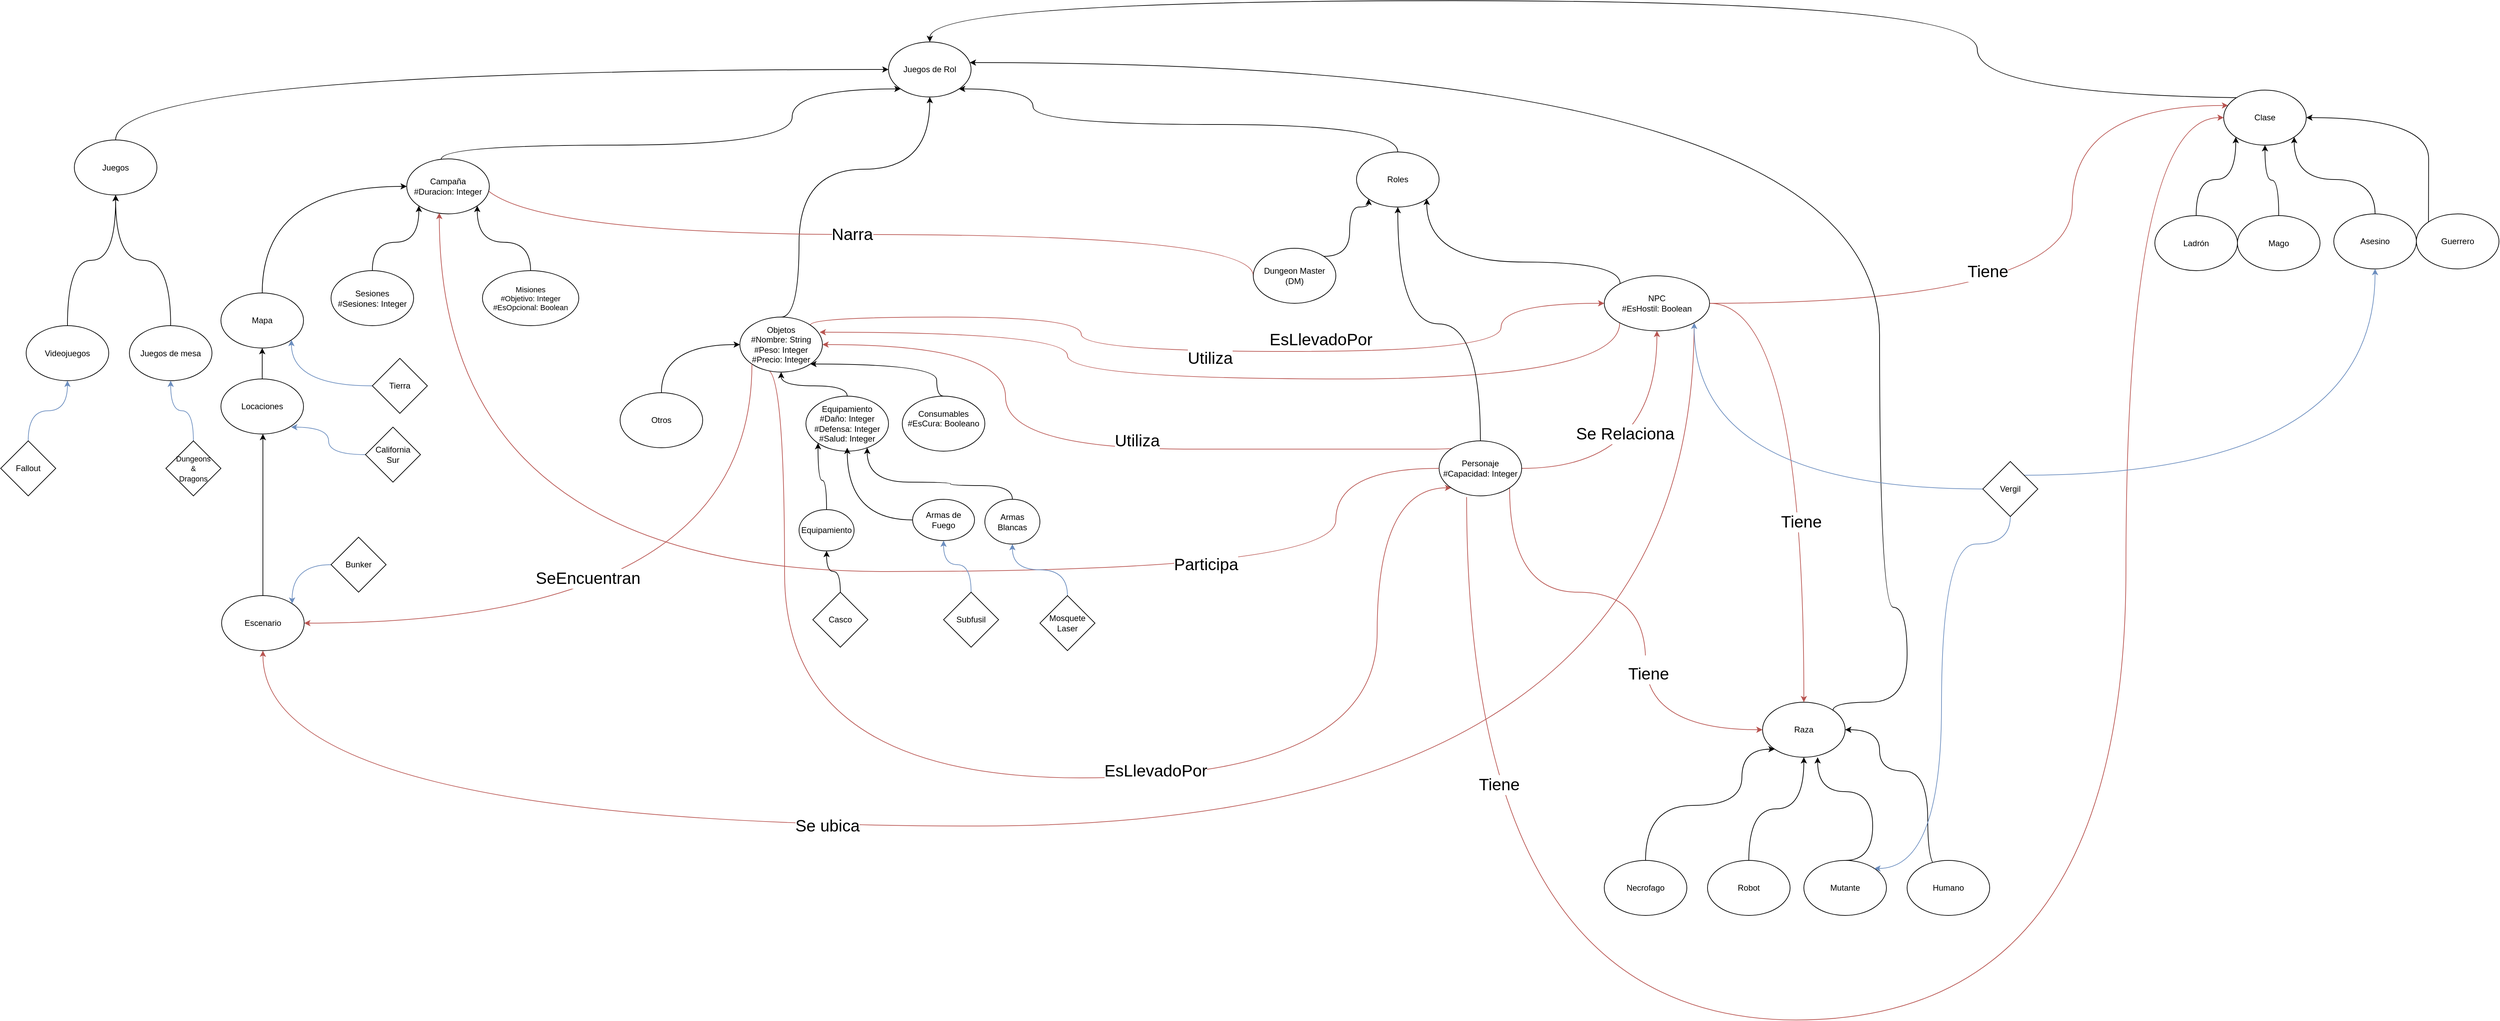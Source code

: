 <mxfile version="14.6.13" type="github">
  <diagram id="ILm2hmo1M7NyO-sgsOFn" name="Page-1">
    <mxGraphModel dx="1808" dy="1717" grid="1" gridSize="10" guides="1" tooltips="1" connect="1" arrows="1" fold="1" page="1" pageScale="1" pageWidth="827" pageHeight="1169" math="0" shadow="0">
      <root>
        <mxCell id="0" />
        <mxCell id="1" parent="0" />
        <mxCell id="UJQYvrC97F9tNQ-9GaD7-1" value="&lt;div&gt;Juegos de Rol&lt;/div&gt;" style="ellipse;whiteSpace=wrap;html=1;" parent="1" vertex="1">
          <mxGeometry x="570" y="-40" width="120" height="80" as="geometry" />
        </mxCell>
        <mxCell id="UJQYvrC97F9tNQ-9GaD7-4" style="edgeStyle=orthogonalEdgeStyle;rounded=0;orthogonalLoop=1;jettySize=auto;html=1;exitX=0.5;exitY=0;exitDx=0;exitDy=0;curved=1;entryX=0;entryY=0.5;entryDx=0;entryDy=0;" parent="1" source="UJQYvrC97F9tNQ-9GaD7-3" target="UJQYvrC97F9tNQ-9GaD7-1" edge="1">
          <mxGeometry relative="1" as="geometry">
            <mxPoint x="30" y="40" as="targetPoint" />
          </mxGeometry>
        </mxCell>
        <mxCell id="UJQYvrC97F9tNQ-9GaD7-3" value="&lt;div&gt;Juegos&lt;/div&gt;" style="ellipse;whiteSpace=wrap;html=1;" parent="1" vertex="1">
          <mxGeometry x="-613" y="102.5" width="120" height="80" as="geometry" />
        </mxCell>
        <mxCell id="SzwKnhuyhr9RkpYv_53w-12" style="edgeStyle=orthogonalEdgeStyle;curved=1;rounded=0;orthogonalLoop=1;jettySize=auto;html=1;" parent="1" source="UJQYvrC97F9tNQ-9GaD7-6" target="UJQYvrC97F9tNQ-9GaD7-3" edge="1">
          <mxGeometry relative="1" as="geometry" />
        </mxCell>
        <mxCell id="UJQYvrC97F9tNQ-9GaD7-6" value="&lt;div&gt;Juegos de mesa&lt;br&gt;&lt;/div&gt;" style="ellipse;whiteSpace=wrap;html=1;" parent="1" vertex="1">
          <mxGeometry x="-533" y="372.5" width="120" height="80" as="geometry" />
        </mxCell>
        <mxCell id="SzwKnhuyhr9RkpYv_53w-13" style="edgeStyle=orthogonalEdgeStyle;curved=1;rounded=0;orthogonalLoop=1;jettySize=auto;html=1;entryX=0.5;entryY=1;entryDx=0;entryDy=0;" parent="1" source="UJQYvrC97F9tNQ-9GaD7-7" target="UJQYvrC97F9tNQ-9GaD7-3" edge="1">
          <mxGeometry relative="1" as="geometry" />
        </mxCell>
        <mxCell id="UJQYvrC97F9tNQ-9GaD7-7" value="Videojuegos" style="ellipse;whiteSpace=wrap;html=1;" parent="1" vertex="1">
          <mxGeometry x="-683" y="372.5" width="120" height="80" as="geometry" />
        </mxCell>
        <mxCell id="UJQYvrC97F9tNQ-9GaD7-27" style="edgeStyle=orthogonalEdgeStyle;rounded=0;orthogonalLoop=1;jettySize=auto;html=1;exitX=0.5;exitY=0;exitDx=0;exitDy=0;curved=1;entryX=1;entryY=1;entryDx=0;entryDy=0;" parent="1" source="UJQYvrC97F9tNQ-9GaD7-10" target="UJQYvrC97F9tNQ-9GaD7-1" edge="1">
          <mxGeometry relative="1" as="geometry">
            <Array as="points">
              <mxPoint x="1310" y="80" />
              <mxPoint x="780" y="80" />
              <mxPoint x="780" y="28" />
            </Array>
            <mxPoint x="1400" y="230" as="sourcePoint" />
            <mxPoint x="730" y="80" as="targetPoint" />
          </mxGeometry>
        </mxCell>
        <mxCell id="UJQYvrC97F9tNQ-9GaD7-10" value="Roles" style="ellipse;whiteSpace=wrap;html=1;" parent="1" vertex="1">
          <mxGeometry x="1250" y="120" width="120" height="80" as="geometry" />
        </mxCell>
        <mxCell id="UJQYvrC97F9tNQ-9GaD7-25" style="edgeStyle=orthogonalEdgeStyle;rounded=0;orthogonalLoop=1;jettySize=auto;html=1;exitX=0.5;exitY=0;exitDx=0;exitDy=0;curved=1;entryX=0.5;entryY=1;entryDx=0;entryDy=0;" parent="1" source="UJQYvrC97F9tNQ-9GaD7-11" target="UJQYvrC97F9tNQ-9GaD7-1" edge="1">
          <mxGeometry relative="1" as="geometry">
            <mxPoint x="900" y="180" as="targetPoint" />
            <Array as="points">
              <mxPoint x="440" y="145" />
              <mxPoint x="630" y="145" />
            </Array>
          </mxGeometry>
        </mxCell>
        <mxCell id="UJQYvrC97F9tNQ-9GaD7-48" value="&lt;font style=&quot;font-size: 24px&quot;&gt;EsLlevadoPor&lt;/font&gt;" style="edgeStyle=orthogonalEdgeStyle;rounded=0;orthogonalLoop=1;jettySize=auto;html=1;fillColor=#f8cecc;strokeColor=#b85450;exitX=0.328;exitY=0.958;exitDx=0;exitDy=0;exitPerimeter=0;curved=1;entryX=0;entryY=1;entryDx=0;entryDy=0;" parent="1" source="UJQYvrC97F9tNQ-9GaD7-11" target="UJQYvrC97F9tNQ-9GaD7-15" edge="1">
          <mxGeometry x="0.153" y="10" relative="1" as="geometry">
            <Array as="points">
              <mxPoint x="419" y="1030" />
              <mxPoint x="1280" y="1030" />
              <mxPoint x="1280" y="608" />
            </Array>
            <mxPoint x="420" y="390" as="sourcePoint" />
            <mxPoint as="offset" />
          </mxGeometry>
        </mxCell>
        <mxCell id="CvNJtpGoJNGtSQXnyby4-31" style="edgeStyle=orthogonalEdgeStyle;curved=1;rounded=0;orthogonalLoop=1;jettySize=auto;html=1;fontSize=24;entryX=0;entryY=0.5;entryDx=0;entryDy=0;fillColor=#f8cecc;strokeColor=#b85450;exitX=1;exitY=0;exitDx=0;exitDy=0;" parent="1" source="UJQYvrC97F9tNQ-9GaD7-11" target="UJQYvrC97F9tNQ-9GaD7-14" edge="1">
          <mxGeometry relative="1" as="geometry">
            <mxPoint x="1190.0" y="430" as="targetPoint" />
            <mxPoint x="510" y="350" as="sourcePoint" />
            <Array as="points">
              <mxPoint x="456" y="360" />
              <mxPoint x="850" y="360" />
              <mxPoint x="850" y="410" />
              <mxPoint x="1460" y="410" />
              <mxPoint x="1460" y="340" />
            </Array>
          </mxGeometry>
        </mxCell>
        <mxCell id="CvNJtpGoJNGtSQXnyby4-32" value="EsLlevadoPor" style="edgeLabel;html=1;align=center;verticalAlign=middle;resizable=0;points=[];fontSize=24;" parent="CvNJtpGoJNGtSQXnyby4-31" vertex="1" connectable="0">
          <mxGeometry x="0.245" y="-4" relative="1" as="geometry">
            <mxPoint x="3" y="-21" as="offset" />
          </mxGeometry>
        </mxCell>
        <mxCell id="UJQYvrC97F9tNQ-9GaD7-11" value="&lt;div&gt;Objetos&lt;/div&gt;&lt;div&gt;#Nombre: String&lt;br&gt;#Peso: Integer&lt;br&gt;&lt;/div&gt;&lt;div&gt;#Precio: Integer&lt;br&gt;&lt;/div&gt;" style="ellipse;whiteSpace=wrap;html=1;" parent="1" vertex="1">
          <mxGeometry x="354" y="360" width="120" height="80" as="geometry" />
        </mxCell>
        <mxCell id="UJQYvrC97F9tNQ-9GaD7-44" value="&lt;font style=&quot;font-size: 24px&quot;&gt;Narra&lt;/font&gt;" style="edgeStyle=orthogonalEdgeStyle;rounded=0;orthogonalLoop=1;jettySize=auto;html=1;fillColor=#f8cecc;strokeColor=#b85450;entryX=1;entryY=0;entryDx=0;entryDy=0;exitX=0;exitY=0.5;exitDx=0;exitDy=0;curved=1;" parent="1" source="UJQYvrC97F9tNQ-9GaD7-13" target="UJQYvrC97F9tNQ-9GaD7-28" edge="1">
          <mxGeometry relative="1" as="geometry">
            <mxPoint x="1314" y="730" as="targetPoint" />
            <Array as="points">
              <mxPoint x="1100" y="240" />
              <mxPoint x="-28" y="240" />
            </Array>
          </mxGeometry>
        </mxCell>
        <mxCell id="SzwKnhuyhr9RkpYv_53w-10" style="edgeStyle=orthogonalEdgeStyle;curved=1;rounded=0;orthogonalLoop=1;jettySize=auto;html=1;exitX=1;exitY=0;exitDx=0;exitDy=0;entryX=0;entryY=1;entryDx=0;entryDy=0;" parent="1" source="UJQYvrC97F9tNQ-9GaD7-13" target="UJQYvrC97F9tNQ-9GaD7-10" edge="1">
          <mxGeometry relative="1" as="geometry">
            <mxPoint x="1358" y="178" as="targetPoint" />
            <Array as="points">
              <mxPoint x="1240" y="272" />
              <mxPoint x="1240" y="200" />
              <mxPoint x="1268" y="200" />
            </Array>
          </mxGeometry>
        </mxCell>
        <mxCell id="UJQYvrC97F9tNQ-9GaD7-13" value="Dungeon Master&lt;div&gt;(DM)&lt;br&gt;&lt;/div&gt;" style="ellipse;whiteSpace=wrap;html=1;" parent="1" vertex="1">
          <mxGeometry x="1100" y="260" width="120" height="80" as="geometry" />
        </mxCell>
        <mxCell id="SzwKnhuyhr9RkpYv_53w-15" style="edgeStyle=orthogonalEdgeStyle;curved=1;rounded=0;orthogonalLoop=1;jettySize=auto;html=1;" parent="1" source="UJQYvrC97F9tNQ-9GaD7-14" edge="1">
          <mxGeometry relative="1" as="geometry">
            <Array as="points">
              <mxPoint x="1633" y="280" />
              <mxPoint x="1352" y="280" />
            </Array>
            <mxPoint x="1500" y="300" as="sourcePoint" />
            <mxPoint x="1352" y="188" as="targetPoint" />
          </mxGeometry>
        </mxCell>
        <mxCell id="SzwKnhuyhr9RkpYv_53w-19" style="edgeStyle=orthogonalEdgeStyle;curved=1;rounded=0;orthogonalLoop=1;jettySize=auto;html=1;fillColor=#f8cecc;strokeColor=#b85450;exitX=0;exitY=1;exitDx=0;exitDy=0;" parent="1" source="UJQYvrC97F9tNQ-9GaD7-14" edge="1">
          <mxGeometry relative="1" as="geometry">
            <Array as="points">
              <mxPoint x="1633" y="450" />
              <mxPoint x="830" y="450" />
              <mxPoint x="830" y="382" />
            </Array>
            <mxPoint x="470" y="382" as="targetPoint" />
          </mxGeometry>
        </mxCell>
        <mxCell id="SzwKnhuyhr9RkpYv_53w-22" value="&lt;font style=&quot;font-size: 24px&quot;&gt;Utiliza&lt;/font&gt;" style="edgeLabel;html=1;align=center;verticalAlign=middle;resizable=0;points=[];" parent="SzwKnhuyhr9RkpYv_53w-19" vertex="1" connectable="0">
          <mxGeometry x="0.036" y="-14" relative="1" as="geometry">
            <mxPoint x="2" y="-16" as="offset" />
          </mxGeometry>
        </mxCell>
        <mxCell id="SzwKnhuyhr9RkpYv_53w-25" style="edgeStyle=orthogonalEdgeStyle;curved=1;rounded=0;orthogonalLoop=1;jettySize=auto;html=1;entryX=0.5;entryY=1;entryDx=0;entryDy=0;fillColor=#f8cecc;strokeColor=#b85450;exitX=1;exitY=1;exitDx=0;exitDy=0;" parent="1" source="UJQYvrC97F9tNQ-9GaD7-14" target="UJQYvrC97F9tNQ-9GaD7-41" edge="1">
          <mxGeometry relative="1" as="geometry">
            <mxPoint x="250" y="500" as="targetPoint" />
            <mxPoint x="1763" y="340" as="sourcePoint" />
            <Array as="points">
              <mxPoint x="1740" y="1100" />
              <mxPoint x="-339" y="1100" />
            </Array>
          </mxGeometry>
        </mxCell>
        <mxCell id="SzwKnhuyhr9RkpYv_53w-27" value="&lt;div style=&quot;font-size: 24px&quot;&gt;&lt;font style=&quot;font-size: 24px&quot;&gt;Se ubica&lt;/font&gt;&lt;/div&gt;" style="edgeLabel;html=1;align=center;verticalAlign=middle;resizable=0;points=[];" parent="SzwKnhuyhr9RkpYv_53w-25" vertex="1" connectable="0">
          <mxGeometry x="0.2" y="-19" relative="1" as="geometry">
            <mxPoint x="-152" y="19" as="offset" />
          </mxGeometry>
        </mxCell>
        <mxCell id="6iOq0DySqWm2OIO27Hgv-19" style="edgeStyle=orthogonalEdgeStyle;curved=1;rounded=0;orthogonalLoop=1;jettySize=auto;html=1;entryX=0.5;entryY=0;entryDx=0;entryDy=0;fillColor=#f8cecc;strokeColor=#b85450;" parent="1" source="UJQYvrC97F9tNQ-9GaD7-14" target="UJQYvrC97F9tNQ-9GaD7-65" edge="1">
          <mxGeometry relative="1" as="geometry" />
        </mxCell>
        <mxCell id="6iOq0DySqWm2OIO27Hgv-20" style="edgeStyle=orthogonalEdgeStyle;curved=1;rounded=0;orthogonalLoop=1;jettySize=auto;html=1;fillColor=#f8cecc;strokeColor=#b85450;entryX=0.053;entryY=0.279;entryDx=0;entryDy=0;entryPerimeter=0;" parent="1" source="UJQYvrC97F9tNQ-9GaD7-14" target="UJQYvrC97F9tNQ-9GaD7-63" edge="1">
          <mxGeometry relative="1" as="geometry">
            <Array as="points">
              <mxPoint x="2290" y="340" />
              <mxPoint x="2290" y="52" />
            </Array>
          </mxGeometry>
        </mxCell>
        <mxCell id="UJQYvrC97F9tNQ-9GaD7-14" value="NPC&lt;div&gt;#EsHostil: Boolean&lt;br&gt;&lt;/div&gt;" style="ellipse;whiteSpace=wrap;html=1;" parent="1" vertex="1">
          <mxGeometry x="1610" y="300" width="153" height="80" as="geometry" />
        </mxCell>
        <mxCell id="UJQYvrC97F9tNQ-9GaD7-22" style="edgeStyle=orthogonalEdgeStyle;rounded=0;orthogonalLoop=1;jettySize=auto;html=1;curved=1;exitX=0.5;exitY=0;exitDx=0;exitDy=0;entryX=0.5;entryY=1;entryDx=0;entryDy=0;" parent="1" source="UJQYvrC97F9tNQ-9GaD7-15" target="UJQYvrC97F9tNQ-9GaD7-10" edge="1">
          <mxGeometry relative="1" as="geometry">
            <mxPoint x="1420" y="605" as="targetPoint" />
          </mxGeometry>
        </mxCell>
        <mxCell id="UJQYvrC97F9tNQ-9GaD7-43" value="&lt;font style=&quot;font-size: 24px&quot;&gt;Se Relaciona&lt;/font&gt;" style="edgeStyle=orthogonalEdgeStyle;rounded=0;orthogonalLoop=1;jettySize=auto;html=1;entryX=0.5;entryY=1;entryDx=0;entryDy=0;fillColor=#f8cecc;strokeColor=#b85450;exitX=1;exitY=0.5;exitDx=0;exitDy=0;curved=1;" parent="1" source="UJQYvrC97F9tNQ-9GaD7-15" target="UJQYvrC97F9tNQ-9GaD7-14" edge="1">
          <mxGeometry x="0.243" y="47" relative="1" as="geometry">
            <mxPoint as="offset" />
            <mxPoint x="730" y="650" as="sourcePoint" />
          </mxGeometry>
        </mxCell>
        <mxCell id="UJQYvrC97F9tNQ-9GaD7-45" value="&lt;font style=&quot;font-size: 24px&quot;&gt;Utiliza&lt;/font&gt;" style="edgeStyle=orthogonalEdgeStyle;rounded=0;orthogonalLoop=1;jettySize=auto;html=1;fillColor=#f8cecc;strokeColor=#b85450;curved=1;exitX=0.5;exitY=0;exitDx=0;exitDy=0;" parent="1" source="UJQYvrC97F9tNQ-9GaD7-15" target="UJQYvrC97F9tNQ-9GaD7-11" edge="1">
          <mxGeometry x="-0.087" y="-12" relative="1" as="geometry">
            <Array as="points">
              <mxPoint x="1280" y="552" />
              <mxPoint x="740" y="552" />
              <mxPoint x="740" y="280" />
            </Array>
            <mxPoint x="450" y="490" as="targetPoint" />
            <mxPoint as="offset" />
            <mxPoint x="1080" y="620" as="sourcePoint" />
          </mxGeometry>
        </mxCell>
        <mxCell id="6iOq0DySqWm2OIO27Hgv-14" style="edgeStyle=orthogonalEdgeStyle;curved=1;rounded=0;orthogonalLoop=1;jettySize=auto;html=1;entryX=0;entryY=0.5;entryDx=0;entryDy=0;fillColor=#f8cecc;strokeColor=#b85450;exitX=1;exitY=1;exitDx=0;exitDy=0;" parent="1" source="UJQYvrC97F9tNQ-9GaD7-15" target="UJQYvrC97F9tNQ-9GaD7-65" edge="1">
          <mxGeometry relative="1" as="geometry">
            <mxPoint x="1580" y="740" as="targetPoint" />
            <Array as="points">
              <mxPoint x="1472" y="760" />
              <mxPoint x="1670" y="760" />
              <mxPoint x="1670" y="960" />
            </Array>
          </mxGeometry>
        </mxCell>
        <mxCell id="CvNJtpGoJNGtSQXnyby4-28" value="&lt;br&gt;&lt;font style=&quot;font-size: 24px&quot;&gt;Tiene&lt;/font&gt;" style="edgeLabel;html=1;align=center;verticalAlign=middle;resizable=0;points=[];" parent="6iOq0DySqWm2OIO27Hgv-14" vertex="1" connectable="0">
          <mxGeometry x="0.283" y="4" relative="1" as="geometry">
            <mxPoint as="offset" />
          </mxGeometry>
        </mxCell>
        <mxCell id="6iOq0DySqWm2OIO27Hgv-15" style="edgeStyle=orthogonalEdgeStyle;curved=1;rounded=0;orthogonalLoop=1;jettySize=auto;html=1;entryX=0;entryY=0.5;entryDx=0;entryDy=0;exitX=0.5;exitY=1;exitDx=0;exitDy=0;fillColor=#f8cecc;strokeColor=#b85450;" parent="1" target="UJQYvrC97F9tNQ-9GaD7-63" edge="1">
          <mxGeometry relative="1" as="geometry">
            <mxPoint x="2367.574" y="30.004" as="targetPoint" />
            <mxPoint x="1410" y="621.72" as="sourcePoint" />
            <Array as="points">
              <mxPoint x="1410" y="1382" />
              <mxPoint x="2368" y="1382" />
              <mxPoint x="2368" y="70" />
            </Array>
          </mxGeometry>
        </mxCell>
        <mxCell id="CvNJtpGoJNGtSQXnyby4-29" value="&lt;font style=&quot;font-size: 24px&quot;&gt;Tiene&lt;/font&gt;" style="edgeLabel;html=1;align=center;verticalAlign=middle;resizable=0;points=[];" parent="6iOq0DySqWm2OIO27Hgv-15" vertex="1" connectable="0">
          <mxGeometry x="-0.736" y="47" relative="1" as="geometry">
            <mxPoint as="offset" />
          </mxGeometry>
        </mxCell>
        <mxCell id="UJQYvrC97F9tNQ-9GaD7-15" value="&lt;div&gt;Personaje&lt;br&gt;#Capacidad: Integer&lt;br&gt;&lt;/div&gt;" style="ellipse;whiteSpace=wrap;html=1;" parent="1" vertex="1">
          <mxGeometry x="1370" y="540" width="120" height="80" as="geometry" />
        </mxCell>
        <mxCell id="UJQYvrC97F9tNQ-9GaD7-50" style="edgeStyle=orthogonalEdgeStyle;rounded=0;orthogonalLoop=1;jettySize=auto;html=1;entryX=0;entryY=0.5;entryDx=0;entryDy=0;curved=1;exitX=0.5;exitY=0;exitDx=0;exitDy=0;" parent="1" source="UJQYvrC97F9tNQ-9GaD7-16" target="UJQYvrC97F9tNQ-9GaD7-11" edge="1">
          <mxGeometry relative="1" as="geometry" />
        </mxCell>
        <mxCell id="UJQYvrC97F9tNQ-9GaD7-16" value="&lt;div&gt;Otros&lt;/div&gt;" style="ellipse;whiteSpace=wrap;html=1;" parent="1" vertex="1">
          <mxGeometry x="180" y="470" width="120" height="80" as="geometry" />
        </mxCell>
        <mxCell id="SzwKnhuyhr9RkpYv_53w-11" style="edgeStyle=orthogonalEdgeStyle;curved=1;rounded=0;orthogonalLoop=1;jettySize=auto;html=1;entryX=0.5;entryY=1;entryDx=0;entryDy=0;" parent="1" source="UJQYvrC97F9tNQ-9GaD7-17" target="UJQYvrC97F9tNQ-9GaD7-11" edge="1">
          <mxGeometry relative="1" as="geometry">
            <Array as="points">
              <mxPoint x="510" y="460" />
              <mxPoint x="414" y="460" />
            </Array>
          </mxGeometry>
        </mxCell>
        <mxCell id="UJQYvrC97F9tNQ-9GaD7-17" value="&lt;div&gt;Equipamiento&lt;/div&gt;&lt;div&gt;#Daño: Integer&lt;/div&gt;&lt;div&gt;#Defensa: Integer&lt;/div&gt;&lt;div&gt;#Salud: Integer&lt;br&gt;&lt;/div&gt;" style="ellipse;whiteSpace=wrap;html=1;" parent="1" vertex="1">
          <mxGeometry x="450" y="475" width="120" height="80" as="geometry" />
        </mxCell>
        <mxCell id="UJQYvrC97F9tNQ-9GaD7-20" style="edgeStyle=orthogonalEdgeStyle;rounded=0;orthogonalLoop=1;jettySize=auto;html=1;exitX=0.5;exitY=0;exitDx=0;exitDy=0;curved=1;entryX=1;entryY=1;entryDx=0;entryDy=0;" parent="1" source="UJQYvrC97F9tNQ-9GaD7-18" target="UJQYvrC97F9tNQ-9GaD7-11" edge="1">
          <mxGeometry relative="1" as="geometry">
            <mxPoint x="500" y="300" as="targetPoint" />
            <Array as="points">
              <mxPoint x="640" y="475" />
              <mxPoint x="640" y="428" />
            </Array>
          </mxGeometry>
        </mxCell>
        <mxCell id="UJQYvrC97F9tNQ-9GaD7-18" value="&lt;div&gt;Consumables&lt;/div&gt;&lt;div&gt;#EsCura: Booleano&lt;/div&gt;&lt;div&gt;&lt;br&gt;&lt;/div&gt;" style="ellipse;whiteSpace=wrap;html=1;" parent="1" vertex="1">
          <mxGeometry x="590" y="475" width="120" height="80" as="geometry" />
        </mxCell>
        <mxCell id="UJQYvrC97F9tNQ-9GaD7-51" style="edgeStyle=orthogonalEdgeStyle;rounded=0;orthogonalLoop=1;jettySize=auto;html=1;curved=1;entryX=0;entryY=1;entryDx=0;entryDy=0;" parent="1" source="UJQYvrC97F9tNQ-9GaD7-28" target="UJQYvrC97F9tNQ-9GaD7-1" edge="1">
          <mxGeometry relative="1" as="geometry">
            <mxPoint x="90" y="182.5" as="targetPoint" />
            <Array as="points">
              <mxPoint x="-80" y="110" />
              <mxPoint x="430" y="110" />
              <mxPoint x="430" y="28" />
            </Array>
          </mxGeometry>
        </mxCell>
        <mxCell id="UJQYvrC97F9tNQ-9GaD7-28" value="&lt;div&gt;Campaña&lt;/div&gt;&lt;div&gt;#Duracion: Integer&lt;br&gt;&lt;/div&gt;" style="ellipse;whiteSpace=wrap;html=1;" parent="1" vertex="1">
          <mxGeometry x="-130" y="130" width="120" height="80" as="geometry" />
        </mxCell>
        <mxCell id="UJQYvrC97F9tNQ-9GaD7-36" style="edgeStyle=orthogonalEdgeStyle;rounded=0;orthogonalLoop=1;jettySize=auto;html=1;exitX=0.5;exitY=0;exitDx=0;exitDy=0;curved=1;entryX=0;entryY=0.5;entryDx=0;entryDy=0;" parent="1" source="UJQYvrC97F9tNQ-9GaD7-29" target="UJQYvrC97F9tNQ-9GaD7-28" edge="1">
          <mxGeometry relative="1" as="geometry">
            <Array as="points">
              <mxPoint x="-340" y="170" />
            </Array>
            <mxPoint x="-140" y="305" as="targetPoint" />
          </mxGeometry>
        </mxCell>
        <mxCell id="UJQYvrC97F9tNQ-9GaD7-29" value="&lt;div&gt;Mapa&lt;/div&gt;" style="ellipse;whiteSpace=wrap;html=1;" parent="1" vertex="1">
          <mxGeometry x="-400" y="325" width="120" height="80" as="geometry" />
        </mxCell>
        <mxCell id="UJQYvrC97F9tNQ-9GaD7-35" style="edgeStyle=orthogonalEdgeStyle;rounded=0;orthogonalLoop=1;jettySize=auto;html=1;curved=1;entryX=0;entryY=1;entryDx=0;entryDy=0;" parent="1" source="UJQYvrC97F9tNQ-9GaD7-30" target="UJQYvrC97F9tNQ-9GaD7-28" edge="1">
          <mxGeometry relative="1" as="geometry">
            <mxPoint x="-110" y="341" as="targetPoint" />
          </mxGeometry>
        </mxCell>
        <mxCell id="UJQYvrC97F9tNQ-9GaD7-30" value="&lt;div&gt;Sesiones&lt;/div&gt;&lt;div&gt;#Sesiones: Integer&lt;/div&gt;" style="ellipse;whiteSpace=wrap;html=1;" parent="1" vertex="1">
          <mxGeometry x="-240" y="292.5" width="120" height="80" as="geometry" />
        </mxCell>
        <mxCell id="UJQYvrC97F9tNQ-9GaD7-40" style="edgeStyle=orthogonalEdgeStyle;rounded=0;orthogonalLoop=1;jettySize=auto;html=1;entryX=0.5;entryY=1;entryDx=0;entryDy=0;exitX=0.5;exitY=0;exitDx=0;exitDy=0;" parent="1" source="UJQYvrC97F9tNQ-9GaD7-38" target="UJQYvrC97F9tNQ-9GaD7-29" edge="1">
          <mxGeometry relative="1" as="geometry">
            <mxPoint x="-340" y="430" as="targetPoint" />
            <Array as="points" />
            <mxPoint x="-340" y="430" as="sourcePoint" />
          </mxGeometry>
        </mxCell>
        <mxCell id="UJQYvrC97F9tNQ-9GaD7-38" value="&lt;div&gt;Locaciones&lt;/div&gt;" style="ellipse;whiteSpace=wrap;html=1;" parent="1" vertex="1">
          <mxGeometry x="-400" y="450" width="120" height="80" as="geometry" />
        </mxCell>
        <mxCell id="UJQYvrC97F9tNQ-9GaD7-42" style="edgeStyle=orthogonalEdgeStyle;rounded=0;orthogonalLoop=1;jettySize=auto;html=1;" parent="1" source="UJQYvrC97F9tNQ-9GaD7-41" target="UJQYvrC97F9tNQ-9GaD7-38" edge="1">
          <mxGeometry relative="1" as="geometry">
            <Array as="points">
              <mxPoint x="-339" y="665" />
              <mxPoint x="-339" y="665" />
            </Array>
          </mxGeometry>
        </mxCell>
        <mxCell id="FlBANSL4gSkgFVg6_J4F-5" style="edgeStyle=orthogonalEdgeStyle;rounded=0;orthogonalLoop=1;jettySize=auto;html=1;fillColor=#f8cecc;strokeColor=#b85450;entryX=1;entryY=0.5;entryDx=0;entryDy=0;exitX=0;exitY=1;exitDx=0;exitDy=0;curved=1;" parent="1" source="UJQYvrC97F9tNQ-9GaD7-11" target="UJQYvrC97F9tNQ-9GaD7-41" edge="1">
          <mxGeometry relative="1" as="geometry">
            <mxPoint x="-420" y="800" as="targetPoint" />
            <mxPoint x="390" y="440" as="sourcePoint" />
            <Array as="points">
              <mxPoint x="372" y="805" />
            </Array>
          </mxGeometry>
        </mxCell>
        <mxCell id="FlBANSL4gSkgFVg6_J4F-6" value="&lt;div&gt;SeEncuentran&lt;/div&gt;" style="edgeLabel;html=1;align=center;verticalAlign=middle;resizable=0;points=[];fontSize=24;" parent="FlBANSL4gSkgFVg6_J4F-5" vertex="1" connectable="0">
          <mxGeometry x="0.012" y="1" relative="1" as="geometry">
            <mxPoint x="-96" y="-66" as="offset" />
          </mxGeometry>
        </mxCell>
        <mxCell id="CvNJtpGoJNGtSQXnyby4-33" value="" style="edgeLabel;html=1;align=center;verticalAlign=middle;resizable=0;points=[];fontSize=24;" parent="FlBANSL4gSkgFVg6_J4F-5" vertex="1" connectable="0">
          <mxGeometry x="0.158" y="-65" relative="1" as="geometry">
            <mxPoint as="offset" />
          </mxGeometry>
        </mxCell>
        <mxCell id="SzwKnhuyhr9RkpYv_53w-2" style="edgeStyle=orthogonalEdgeStyle;rounded=0;orthogonalLoop=1;jettySize=auto;html=1;" parent="1" edge="1">
          <mxGeometry relative="1" as="geometry">
            <mxPoint x="-278.724" y="815" as="targetPoint" />
            <mxPoint x="-279" y="815" as="sourcePoint" />
          </mxGeometry>
        </mxCell>
        <mxCell id="UJQYvrC97F9tNQ-9GaD7-41" value="&lt;div&gt;Escenario&lt;/div&gt;" style="ellipse;whiteSpace=wrap;html=1;" parent="1" vertex="1">
          <mxGeometry x="-399" y="765" width="120" height="80" as="geometry" />
        </mxCell>
        <mxCell id="UJQYvrC97F9tNQ-9GaD7-55" style="edgeStyle=orthogonalEdgeStyle;rounded=0;orthogonalLoop=1;jettySize=auto;html=1;entryX=1;entryY=1;entryDx=0;entryDy=0;exitX=0.5;exitY=0;exitDx=0;exitDy=0;curved=1;" parent="1" source="UJQYvrC97F9tNQ-9GaD7-54" target="UJQYvrC97F9tNQ-9GaD7-28" edge="1">
          <mxGeometry relative="1" as="geometry">
            <mxPoint x="-70" y="680" as="targetPoint" />
          </mxGeometry>
        </mxCell>
        <mxCell id="UJQYvrC97F9tNQ-9GaD7-54" value="&lt;div style=&quot;font-size: 11px&quot;&gt;Misiones&lt;/div&gt;&lt;div style=&quot;font-size: 11px&quot;&gt;#Objetivo: Integer&lt;/div&gt;&lt;div style=&quot;font-size: 11px&quot;&gt;#EsOpcional: Boolean&lt;br&gt;&lt;/div&gt;" style="ellipse;whiteSpace=wrap;html=1;" parent="1" vertex="1">
          <mxGeometry x="-20" y="292.5" width="140" height="80" as="geometry" />
        </mxCell>
        <mxCell id="UJQYvrC97F9tNQ-9GaD7-57" value="&lt;div style=&quot;font-size: 24px&quot;&gt;&lt;font style=&quot;font-size: 24px&quot;&gt;Participa&lt;/font&gt;&lt;/div&gt;" style="edgeStyle=orthogonalEdgeStyle;rounded=0;orthogonalLoop=1;jettySize=auto;html=1;fillColor=#f8cecc;strokeColor=#b85450;entryX=0.394;entryY=0.982;entryDx=0;entryDy=0;curved=1;entryPerimeter=0;exitX=0;exitY=0.5;exitDx=0;exitDy=0;" parent="1" source="UJQYvrC97F9tNQ-9GaD7-15" target="UJQYvrC97F9tNQ-9GaD7-28" edge="1">
          <mxGeometry x="-0.539" y="-10" relative="1" as="geometry">
            <mxPoint x="1388" y="608" as="sourcePoint" />
            <mxPoint as="offset" />
            <Array as="points">
              <mxPoint x="1220" y="580" />
              <mxPoint x="1220" y="730" />
              <mxPoint x="-83" y="730" />
            </Array>
            <mxPoint x="-130" y="565" as="targetPoint" />
          </mxGeometry>
        </mxCell>
        <mxCell id="6iOq0DySqWm2OIO27Hgv-13" style="edgeStyle=orthogonalEdgeStyle;curved=1;rounded=0;orthogonalLoop=1;jettySize=auto;html=1;entryX=0.5;entryY=0;entryDx=0;entryDy=0;exitX=1;exitY=0;exitDx=0;exitDy=0;" parent="1" source="UJQYvrC97F9tNQ-9GaD7-63" target="UJQYvrC97F9tNQ-9GaD7-1" edge="1">
          <mxGeometry relative="1" as="geometry">
            <mxPoint x="840" y="-60" as="targetPoint" />
            <Array as="points">
              <mxPoint x="2152" y="-100" />
              <mxPoint x="630" y="-100" />
            </Array>
          </mxGeometry>
        </mxCell>
        <mxCell id="UJQYvrC97F9tNQ-9GaD7-63" value="&lt;div&gt;Clase&lt;/div&gt;" style="ellipse;whiteSpace=wrap;html=1;" parent="1" vertex="1">
          <mxGeometry x="2510" y="30" width="120" height="80" as="geometry" />
        </mxCell>
        <mxCell id="6iOq0DySqWm2OIO27Hgv-11" style="edgeStyle=orthogonalEdgeStyle;curved=1;rounded=0;orthogonalLoop=1;jettySize=auto;html=1;exitX=1;exitY=0;exitDx=0;exitDy=0;" parent="1" source="UJQYvrC97F9tNQ-9GaD7-65" target="UJQYvrC97F9tNQ-9GaD7-1" edge="1">
          <mxGeometry relative="1" as="geometry">
            <mxPoint x="690" y="-10" as="targetPoint" />
            <Array as="points">
              <mxPoint x="1942" y="920" />
              <mxPoint x="2050" y="920" />
              <mxPoint x="2050" y="782" />
              <mxPoint x="2010" y="782" />
              <mxPoint x="2010" y="-10" />
            </Array>
          </mxGeometry>
        </mxCell>
        <mxCell id="UJQYvrC97F9tNQ-9GaD7-65" value="&lt;div&gt;Raza&lt;/div&gt;" style="ellipse;whiteSpace=wrap;html=1;" parent="1" vertex="1">
          <mxGeometry x="1840" y="920" width="120" height="80" as="geometry" />
        </mxCell>
        <mxCell id="6iOq0DySqWm2OIO27Hgv-21" value="&lt;font style=&quot;font-size: 24px&quot;&gt;Tiene&lt;/font&gt;" style="edgeLabel;html=1;align=center;verticalAlign=middle;resizable=0;points=[];" parent="1" vertex="1" connectable="0">
          <mxGeometry x="1640" y="780" as="geometry">
            <mxPoint x="256" y="-122" as="offset" />
          </mxGeometry>
        </mxCell>
        <mxCell id="6iOq0DySqWm2OIO27Hgv-22" value="Tiene" style="edgeLabel;html=1;align=center;verticalAlign=middle;resizable=0;points=[];fontSize=24;" parent="1" vertex="1" connectable="0">
          <mxGeometry x="1686.5" y="540" as="geometry">
            <mxPoint x="480" y="-246" as="offset" />
          </mxGeometry>
        </mxCell>
        <mxCell id="CvNJtpGoJNGtSQXnyby4-5" style="edgeStyle=orthogonalEdgeStyle;rounded=0;orthogonalLoop=1;jettySize=auto;html=1;entryX=0;entryY=1;entryDx=0;entryDy=0;curved=1;" parent="1" source="CvNJtpGoJNGtSQXnyby4-1" target="UJQYvrC97F9tNQ-9GaD7-65" edge="1">
          <mxGeometry relative="1" as="geometry">
            <Array as="points">
              <mxPoint x="1810" y="1070" />
              <mxPoint x="1810" y="988" />
            </Array>
          </mxGeometry>
        </mxCell>
        <mxCell id="CvNJtpGoJNGtSQXnyby4-1" value="Necrofago" style="ellipse;whiteSpace=wrap;html=1;" parent="1" vertex="1">
          <mxGeometry x="1610" y="1150" width="120" height="80" as="geometry" />
        </mxCell>
        <mxCell id="CvNJtpGoJNGtSQXnyby4-8" style="edgeStyle=orthogonalEdgeStyle;curved=1;rounded=0;orthogonalLoop=1;jettySize=auto;html=1;entryX=1;entryY=0.5;entryDx=0;entryDy=0;exitX=0.5;exitY=0;exitDx=0;exitDy=0;" parent="1" source="CvNJtpGoJNGtSQXnyby4-2" target="UJQYvrC97F9tNQ-9GaD7-65" edge="1">
          <mxGeometry relative="1" as="geometry">
            <Array as="points">
              <mxPoint x="2080" y="1160" />
              <mxPoint x="2080" y="1020" />
              <mxPoint x="2010" y="1020" />
              <mxPoint x="2010" y="960" />
            </Array>
          </mxGeometry>
        </mxCell>
        <mxCell id="CvNJtpGoJNGtSQXnyby4-2" value="Humano" style="ellipse;whiteSpace=wrap;html=1;" parent="1" vertex="1">
          <mxGeometry x="2050" y="1150" width="120" height="80" as="geometry" />
        </mxCell>
        <mxCell id="CvNJtpGoJNGtSQXnyby4-7" style="edgeStyle=orthogonalEdgeStyle;curved=1;rounded=0;orthogonalLoop=1;jettySize=auto;html=1;exitX=0.5;exitY=0;exitDx=0;exitDy=0;" parent="1" source="CvNJtpGoJNGtSQXnyby4-3" edge="1">
          <mxGeometry relative="1" as="geometry">
            <mxPoint x="1920" y="1000" as="targetPoint" />
            <Array as="points">
              <mxPoint x="2000" y="1150" />
              <mxPoint x="2000" y="1050" />
              <mxPoint x="1920" y="1050" />
            </Array>
          </mxGeometry>
        </mxCell>
        <mxCell id="CvNJtpGoJNGtSQXnyby4-3" value="Mutante" style="ellipse;whiteSpace=wrap;html=1;" parent="1" vertex="1">
          <mxGeometry x="1900" y="1150" width="120" height="80" as="geometry" />
        </mxCell>
        <mxCell id="CvNJtpGoJNGtSQXnyby4-6" style="edgeStyle=orthogonalEdgeStyle;rounded=0;orthogonalLoop=1;jettySize=auto;html=1;entryX=0.5;entryY=1;entryDx=0;entryDy=0;curved=1;" parent="1" source="CvNJtpGoJNGtSQXnyby4-4" target="UJQYvrC97F9tNQ-9GaD7-65" edge="1">
          <mxGeometry relative="1" as="geometry" />
        </mxCell>
        <mxCell id="CvNJtpGoJNGtSQXnyby4-4" value="Robot" style="ellipse;whiteSpace=wrap;html=1;" parent="1" vertex="1">
          <mxGeometry x="1760" y="1150" width="120" height="80" as="geometry" />
        </mxCell>
        <mxCell id="CvNJtpGoJNGtSQXnyby4-16" style="edgeStyle=orthogonalEdgeStyle;curved=1;rounded=0;orthogonalLoop=1;jettySize=auto;html=1;entryX=0;entryY=1;entryDx=0;entryDy=0;exitX=0.5;exitY=0;exitDx=0;exitDy=0;" parent="1" source="CvNJtpGoJNGtSQXnyby4-9" target="UJQYvrC97F9tNQ-9GaD7-63" edge="1">
          <mxGeometry relative="1" as="geometry">
            <Array as="points">
              <mxPoint x="2470" y="160" />
              <mxPoint x="2528" y="160" />
            </Array>
          </mxGeometry>
        </mxCell>
        <mxCell id="CvNJtpGoJNGtSQXnyby4-9" value="Ladrón" style="ellipse;whiteSpace=wrap;html=1;" parent="1" vertex="1">
          <mxGeometry x="2410" y="212.5" width="120" height="80" as="geometry" />
        </mxCell>
        <mxCell id="CvNJtpGoJNGtSQXnyby4-15" style="edgeStyle=orthogonalEdgeStyle;curved=1;rounded=0;orthogonalLoop=1;jettySize=auto;html=1;entryX=0.5;entryY=1;entryDx=0;entryDy=0;" parent="1" source="CvNJtpGoJNGtSQXnyby4-10" target="UJQYvrC97F9tNQ-9GaD7-63" edge="1">
          <mxGeometry relative="1" as="geometry">
            <Array as="points">
              <mxPoint x="2590" y="161" />
              <mxPoint x="2570" y="161" />
            </Array>
          </mxGeometry>
        </mxCell>
        <mxCell id="CvNJtpGoJNGtSQXnyby4-10" value="Mago" style="ellipse;whiteSpace=wrap;html=1;" parent="1" vertex="1">
          <mxGeometry x="2530" y="212.5" width="120" height="80" as="geometry" />
        </mxCell>
        <mxCell id="CvNJtpGoJNGtSQXnyby4-14" style="edgeStyle=orthogonalEdgeStyle;curved=1;rounded=0;orthogonalLoop=1;jettySize=auto;html=1;entryX=1;entryY=1;entryDx=0;entryDy=0;exitX=0.5;exitY=0;exitDx=0;exitDy=0;" parent="1" source="CvNJtpGoJNGtSQXnyby4-11" target="UJQYvrC97F9tNQ-9GaD7-63" edge="1">
          <mxGeometry relative="1" as="geometry" />
        </mxCell>
        <mxCell id="CvNJtpGoJNGtSQXnyby4-11" value="Asesino" style="ellipse;whiteSpace=wrap;html=1;" parent="1" vertex="1">
          <mxGeometry x="2670" y="210" width="120" height="80" as="geometry" />
        </mxCell>
        <mxCell id="CvNJtpGoJNGtSQXnyby4-13" style="edgeStyle=orthogonalEdgeStyle;curved=1;rounded=0;orthogonalLoop=1;jettySize=auto;html=1;exitX=0;exitY=0;exitDx=0;exitDy=0;" parent="1" source="CvNJtpGoJNGtSQXnyby4-12" edge="1">
          <mxGeometry relative="1" as="geometry">
            <mxPoint x="2630" y="70" as="targetPoint" />
            <Array as="points">
              <mxPoint x="2808" y="190" />
              <mxPoint x="2808" y="70" />
            </Array>
          </mxGeometry>
        </mxCell>
        <mxCell id="CvNJtpGoJNGtSQXnyby4-12" value="Guerrero" style="ellipse;whiteSpace=wrap;html=1;" parent="1" vertex="1">
          <mxGeometry x="2790" y="210" width="120" height="80" as="geometry" />
        </mxCell>
        <mxCell id="CvNJtpGoJNGtSQXnyby4-19" style="edgeStyle=orthogonalEdgeStyle;curved=1;rounded=0;orthogonalLoop=1;jettySize=auto;html=1;" parent="1" source="CvNJtpGoJNGtSQXnyby4-17" edge="1">
          <mxGeometry relative="1" as="geometry">
            <mxPoint x="510" y="550" as="targetPoint" />
          </mxGeometry>
        </mxCell>
        <mxCell id="CvNJtpGoJNGtSQXnyby4-17" value="Armas de Fuego" style="ellipse;whiteSpace=wrap;html=1;" parent="1" vertex="1">
          <mxGeometry x="605" y="625" width="90" height="60" as="geometry" />
        </mxCell>
        <mxCell id="CvNJtpGoJNGtSQXnyby4-20" style="edgeStyle=orthogonalEdgeStyle;curved=1;rounded=0;orthogonalLoop=1;jettySize=auto;html=1;exitX=0.5;exitY=0;exitDx=0;exitDy=0;" parent="1" source="CvNJtpGoJNGtSQXnyby4-18" edge="1">
          <mxGeometry relative="1" as="geometry">
            <Array as="points">
              <mxPoint x="660" y="605" />
              <mxPoint x="660" y="600" />
              <mxPoint x="539" y="600" />
            </Array>
            <mxPoint x="539" y="550" as="targetPoint" />
          </mxGeometry>
        </mxCell>
        <mxCell id="CvNJtpGoJNGtSQXnyby4-18" value="&lt;div&gt;Armas Blancas&lt;/div&gt;" style="ellipse;whiteSpace=wrap;html=1;" parent="1" vertex="1">
          <mxGeometry x="710" y="625" width="80" height="65" as="geometry" />
        </mxCell>
        <mxCell id="CvNJtpGoJNGtSQXnyby4-22" style="edgeStyle=orthogonalEdgeStyle;curved=1;rounded=0;orthogonalLoop=1;jettySize=auto;html=1;exitX=1;exitY=0;exitDx=0;exitDy=0;entryX=0.5;entryY=1;entryDx=0;entryDy=0;fillColor=#dae8fc;strokeColor=#6c8ebf;" parent="1" source="CvNJtpGoJNGtSQXnyby4-21" target="CvNJtpGoJNGtSQXnyby4-11" edge="1">
          <mxGeometry relative="1" as="geometry">
            <mxPoint x="2250" y="620" as="targetPoint" />
          </mxGeometry>
        </mxCell>
        <mxCell id="CvNJtpGoJNGtSQXnyby4-25" style="edgeStyle=orthogonalEdgeStyle;curved=1;rounded=0;orthogonalLoop=1;jettySize=auto;html=1;entryX=1;entryY=0;entryDx=0;entryDy=0;fillColor=#dae8fc;strokeColor=#6c8ebf;" parent="1" source="CvNJtpGoJNGtSQXnyby4-21" target="CvNJtpGoJNGtSQXnyby4-3" edge="1">
          <mxGeometry relative="1" as="geometry">
            <Array as="points">
              <mxPoint x="2100" y="690" />
              <mxPoint x="2100" y="1162" />
            </Array>
          </mxGeometry>
        </mxCell>
        <mxCell id="CvNJtpGoJNGtSQXnyby4-26" style="edgeStyle=orthogonalEdgeStyle;curved=1;rounded=0;orthogonalLoop=1;jettySize=auto;html=1;entryX=1;entryY=1;entryDx=0;entryDy=0;fillColor=#dae8fc;strokeColor=#6c8ebf;" parent="1" source="CvNJtpGoJNGtSQXnyby4-21" target="UJQYvrC97F9tNQ-9GaD7-14" edge="1">
          <mxGeometry relative="1" as="geometry" />
        </mxCell>
        <mxCell id="CvNJtpGoJNGtSQXnyby4-21" value="&lt;div&gt;Vergil&lt;/div&gt;" style="rhombus;whiteSpace=wrap;html=1;" parent="1" vertex="1">
          <mxGeometry x="2160" y="570" width="80" height="80" as="geometry" />
        </mxCell>
        <mxCell id="IkymjTVyEV-GXIHBk388-3" style="edgeStyle=orthogonalEdgeStyle;rounded=0;orthogonalLoop=1;jettySize=auto;html=1;entryX=0.5;entryY=1;entryDx=0;entryDy=0;curved=1;fillColor=#dae8fc;strokeColor=#6c8ebf;exitX=0.5;exitY=0;exitDx=0;exitDy=0;" parent="1" source="IkymjTVyEV-GXIHBk388-2" target="CvNJtpGoJNGtSQXnyby4-17" edge="1">
          <mxGeometry relative="1" as="geometry">
            <Array as="points">
              <mxPoint x="690" y="720" />
              <mxPoint x="650" y="720" />
            </Array>
          </mxGeometry>
        </mxCell>
        <mxCell id="IkymjTVyEV-GXIHBk388-2" value="&lt;div&gt;Subfusil&lt;/div&gt;" style="rhombus;whiteSpace=wrap;html=1;" parent="1" vertex="1">
          <mxGeometry x="650" y="760" width="80" height="80" as="geometry" />
        </mxCell>
        <mxCell id="IkymjTVyEV-GXIHBk388-6" style="edgeStyle=orthogonalEdgeStyle;curved=1;rounded=0;orthogonalLoop=1;jettySize=auto;html=1;entryX=0.5;entryY=1;entryDx=0;entryDy=0;fillColor=#dae8fc;strokeColor=#6c8ebf;" parent="1" source="IkymjTVyEV-GXIHBk388-5" target="CvNJtpGoJNGtSQXnyby4-18" edge="1">
          <mxGeometry relative="1" as="geometry" />
        </mxCell>
        <mxCell id="IkymjTVyEV-GXIHBk388-5" value="&lt;div&gt;&lt;br&gt;&lt;/div&gt;&lt;div&gt;Mosquete&lt;/div&gt;&lt;div&gt;Laser&lt;/div&gt;&lt;div&gt;&lt;br&gt;&lt;/div&gt;" style="rhombus;whiteSpace=wrap;html=1;" parent="1" vertex="1">
          <mxGeometry x="790" y="765" width="80" height="80" as="geometry" />
        </mxCell>
        <mxCell id="IkymjTVyEV-GXIHBk388-9" style="edgeStyle=orthogonalEdgeStyle;curved=1;rounded=0;orthogonalLoop=1;jettySize=auto;html=1;fillColor=#dae8fc;strokeColor=#6c8ebf;" parent="1" source="IkymjTVyEV-GXIHBk388-7" target="UJQYvrC97F9tNQ-9GaD7-7" edge="1">
          <mxGeometry relative="1" as="geometry" />
        </mxCell>
        <mxCell id="IkymjTVyEV-GXIHBk388-7" value="Fallout" style="rhombus;whiteSpace=wrap;html=1;" parent="1" vertex="1">
          <mxGeometry x="-720" y="540" width="80" height="80" as="geometry" />
        </mxCell>
        <mxCell id="IkymjTVyEV-GXIHBk388-10" style="edgeStyle=orthogonalEdgeStyle;curved=1;rounded=0;orthogonalLoop=1;jettySize=auto;html=1;entryX=0.5;entryY=1;entryDx=0;entryDy=0;fillColor=#dae8fc;strokeColor=#6c8ebf;" parent="1" source="IkymjTVyEV-GXIHBk388-8" target="UJQYvrC97F9tNQ-9GaD7-6" edge="1">
          <mxGeometry relative="1" as="geometry" />
        </mxCell>
        <mxCell id="IkymjTVyEV-GXIHBk388-8" value="&lt;font style=&quot;font-size: 11px&quot;&gt;Dungeons&lt;br&gt;&amp;amp;&lt;br&gt;Dragons&lt;/font&gt;" style="rhombus;whiteSpace=wrap;html=1;" parent="1" vertex="1">
          <mxGeometry x="-480" y="540" width="80" height="80" as="geometry" />
        </mxCell>
        <mxCell id="rZdIcUO9GPy4Mxk8KI-I-2" style="edgeStyle=orthogonalEdgeStyle;rounded=0;orthogonalLoop=1;jettySize=auto;html=1;curved=1;fillColor=#dae8fc;strokeColor=#6c8ebf;" edge="1" parent="1" source="rZdIcUO9GPy4Mxk8KI-I-1">
          <mxGeometry relative="1" as="geometry">
            <mxPoint x="-298" y="520" as="targetPoint" />
          </mxGeometry>
        </mxCell>
        <mxCell id="rZdIcUO9GPy4Mxk8KI-I-1" value="California &lt;br&gt;Sur" style="rhombus;whiteSpace=wrap;html=1;" vertex="1" parent="1">
          <mxGeometry x="-190" y="520" width="80" height="80" as="geometry" />
        </mxCell>
        <mxCell id="rZdIcUO9GPy4Mxk8KI-I-4" style="edgeStyle=orthogonalEdgeStyle;curved=1;rounded=0;orthogonalLoop=1;jettySize=auto;html=1;entryX=1;entryY=1;entryDx=0;entryDy=0;fillColor=#dae8fc;strokeColor=#6c8ebf;" edge="1" parent="1" source="rZdIcUO9GPy4Mxk8KI-I-3" target="UJQYvrC97F9tNQ-9GaD7-29">
          <mxGeometry relative="1" as="geometry" />
        </mxCell>
        <mxCell id="rZdIcUO9GPy4Mxk8KI-I-3" value="Tierra" style="rhombus;whiteSpace=wrap;html=1;" vertex="1" parent="1">
          <mxGeometry x="-180" y="420" width="80" height="80" as="geometry" />
        </mxCell>
        <mxCell id="rZdIcUO9GPy4Mxk8KI-I-7" style="edgeStyle=orthogonalEdgeStyle;curved=1;rounded=0;orthogonalLoop=1;jettySize=auto;html=1;entryX=1;entryY=0;entryDx=0;entryDy=0;fillColor=#dae8fc;strokeColor=#6c8ebf;" edge="1" parent="1" source="rZdIcUO9GPy4Mxk8KI-I-5" target="UJQYvrC97F9tNQ-9GaD7-41">
          <mxGeometry relative="1" as="geometry" />
        </mxCell>
        <mxCell id="rZdIcUO9GPy4Mxk8KI-I-5" value="Bunker" style="rhombus;whiteSpace=wrap;html=1;" vertex="1" parent="1">
          <mxGeometry x="-240" y="680" width="80" height="80" as="geometry" />
        </mxCell>
        <mxCell id="rZdIcUO9GPy4Mxk8KI-I-9" style="edgeStyle=orthogonalEdgeStyle;curved=1;rounded=0;orthogonalLoop=1;jettySize=auto;html=1;entryX=0;entryY=1;entryDx=0;entryDy=0;" edge="1" parent="1" source="rZdIcUO9GPy4Mxk8KI-I-8" target="UJQYvrC97F9tNQ-9GaD7-17">
          <mxGeometry relative="1" as="geometry" />
        </mxCell>
        <mxCell id="rZdIcUO9GPy4Mxk8KI-I-8" value="Equipamiento" style="ellipse;whiteSpace=wrap;html=1;" vertex="1" parent="1">
          <mxGeometry x="440" y="640" width="80" height="60" as="geometry" />
        </mxCell>
        <mxCell id="rZdIcUO9GPy4Mxk8KI-I-11" style="edgeStyle=orthogonalEdgeStyle;curved=1;rounded=0;orthogonalLoop=1;jettySize=auto;html=1;entryX=0.5;entryY=1;entryDx=0;entryDy=0;" edge="1" parent="1" source="rZdIcUO9GPy4Mxk8KI-I-10" target="rZdIcUO9GPy4Mxk8KI-I-8">
          <mxGeometry relative="1" as="geometry" />
        </mxCell>
        <mxCell id="rZdIcUO9GPy4Mxk8KI-I-10" value="&lt;div&gt;Casco&lt;/div&gt;" style="rhombus;whiteSpace=wrap;html=1;" vertex="1" parent="1">
          <mxGeometry x="460" y="760" width="80" height="80" as="geometry" />
        </mxCell>
      </root>
    </mxGraphModel>
  </diagram>
</mxfile>
